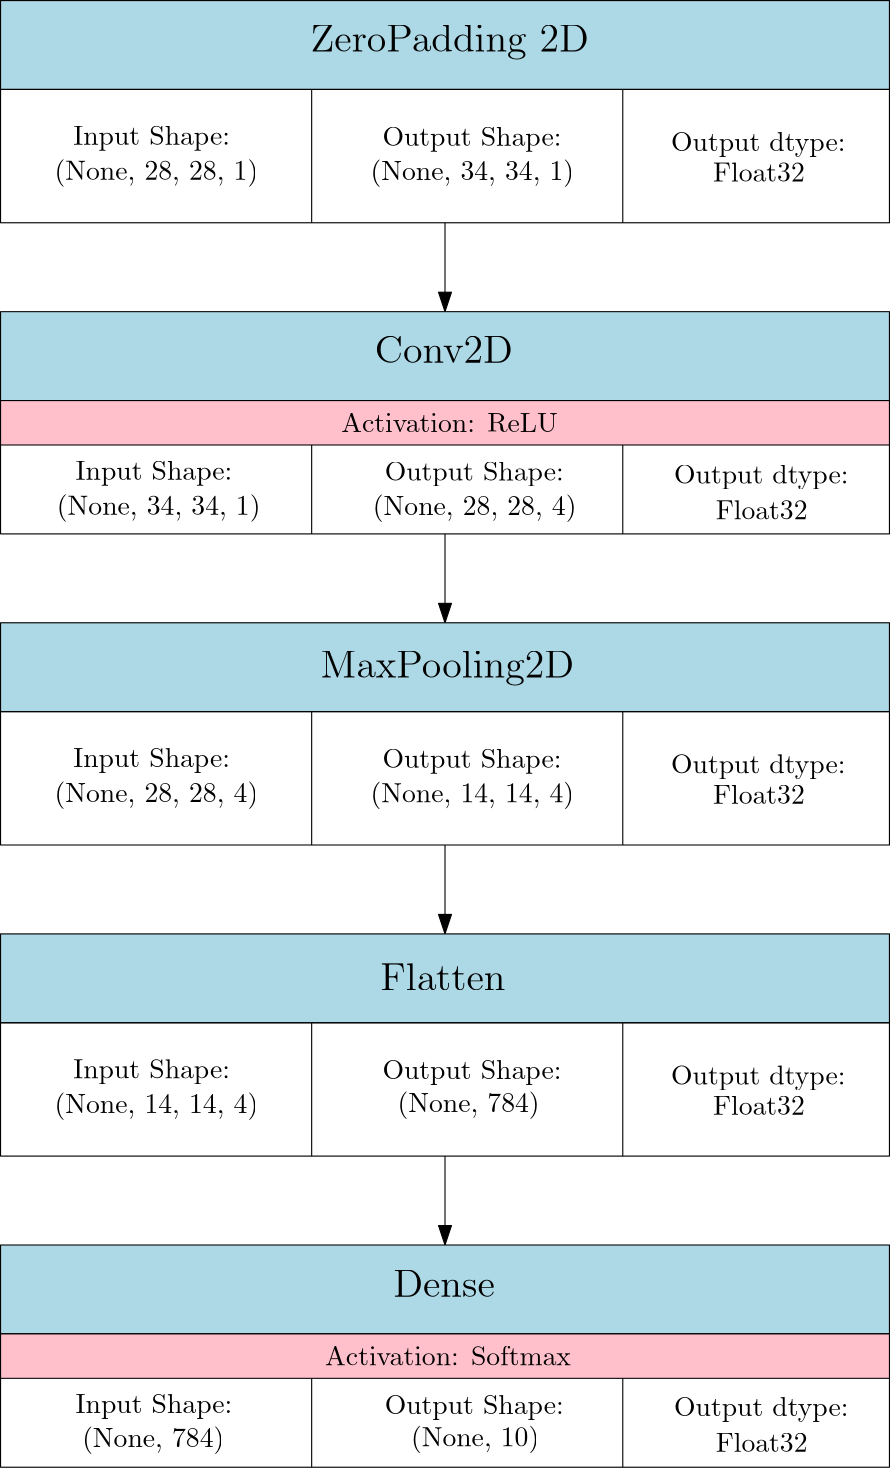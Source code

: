 <?xml version="1.0"?>
<!DOCTYPE ipe SYSTEM "ipe.dtd">
<ipe version="70218" creator="Ipe 7.2.28">
<info created="D:20241216204724" modified="D:20241216210559"/>
<ipestyle name="basic">
<symbol name="arrow/arc(spx)">
<path stroke="sym-stroke" fill="sym-stroke" pen="sym-pen">
0 0 m
-1 0.333 l
-1 -0.333 l
h
</path>
</symbol>
<symbol name="arrow/farc(spx)">
<path stroke="sym-stroke" fill="white" pen="sym-pen">
0 0 m
-1 0.333 l
-1 -0.333 l
h
</path>
</symbol>
<symbol name="arrow/ptarc(spx)">
<path stroke="sym-stroke" fill="sym-stroke" pen="sym-pen">
0 0 m
-1 0.333 l
-0.8 0 l
-1 -0.333 l
h
</path>
</symbol>
<symbol name="arrow/fptarc(spx)">
<path stroke="sym-stroke" fill="white" pen="sym-pen">
0 0 m
-1 0.333 l
-0.8 0 l
-1 -0.333 l
h
</path>
</symbol>
<symbol name="mark/circle(sx)" transformations="translations">
<path fill="sym-stroke">
0.6 0 0 0.6 0 0 e
0.4 0 0 0.4 0 0 e
</path>
</symbol>
<symbol name="mark/disk(sx)" transformations="translations">
<path fill="sym-stroke">
0.6 0 0 0.6 0 0 e
</path>
</symbol>
<symbol name="mark/fdisk(sfx)" transformations="translations">
<group>
<path fill="sym-fill">
0.5 0 0 0.5 0 0 e
</path>
<path fill="sym-stroke" fillrule="eofill">
0.6 0 0 0.6 0 0 e
0.4 0 0 0.4 0 0 e
</path>
</group>
</symbol>
<symbol name="mark/box(sx)" transformations="translations">
<path fill="sym-stroke" fillrule="eofill">
-0.6 -0.6 m
0.6 -0.6 l
0.6 0.6 l
-0.6 0.6 l
h
-0.4 -0.4 m
0.4 -0.4 l
0.4 0.4 l
-0.4 0.4 l
h
</path>
</symbol>
<symbol name="mark/square(sx)" transformations="translations">
<path fill="sym-stroke">
-0.6 -0.6 m
0.6 -0.6 l
0.6 0.6 l
-0.6 0.6 l
h
</path>
</symbol>
<symbol name="mark/fsquare(sfx)" transformations="translations">
<group>
<path fill="sym-fill">
-0.5 -0.5 m
0.5 -0.5 l
0.5 0.5 l
-0.5 0.5 l
h
</path>
<path fill="sym-stroke" fillrule="eofill">
-0.6 -0.6 m
0.6 -0.6 l
0.6 0.6 l
-0.6 0.6 l
h
-0.4 -0.4 m
0.4 -0.4 l
0.4 0.4 l
-0.4 0.4 l
h
</path>
</group>
</symbol>
<symbol name="mark/cross(sx)" transformations="translations">
<group>
<path fill="sym-stroke">
-0.43 -0.57 m
0.57 0.43 l
0.43 0.57 l
-0.57 -0.43 l
h
</path>
<path fill="sym-stroke">
-0.43 0.57 m
0.57 -0.43 l
0.43 -0.57 l
-0.57 0.43 l
h
</path>
</group>
</symbol>
<symbol name="arrow/fnormal(spx)">
<path stroke="sym-stroke" fill="white" pen="sym-pen">
0 0 m
-1 0.333 l
-1 -0.333 l
h
</path>
</symbol>
<symbol name="arrow/pointed(spx)">
<path stroke="sym-stroke" fill="sym-stroke" pen="sym-pen">
0 0 m
-1 0.333 l
-0.8 0 l
-1 -0.333 l
h
</path>
</symbol>
<symbol name="arrow/fpointed(spx)">
<path stroke="sym-stroke" fill="white" pen="sym-pen">
0 0 m
-1 0.333 l
-0.8 0 l
-1 -0.333 l
h
</path>
</symbol>
<symbol name="arrow/linear(spx)">
<path stroke="sym-stroke" pen="sym-pen">
-1 0.333 m
0 0 l
-1 -0.333 l
</path>
</symbol>
<symbol name="arrow/fdouble(spx)">
<path stroke="sym-stroke" fill="white" pen="sym-pen">
0 0 m
-1 0.333 l
-1 -0.333 l
h
-1 0 m
-2 0.333 l
-2 -0.333 l
h
</path>
</symbol>
<symbol name="arrow/double(spx)">
<path stroke="sym-stroke" fill="sym-stroke" pen="sym-pen">
0 0 m
-1 0.333 l
-1 -0.333 l
h
-1 0 m
-2 0.333 l
-2 -0.333 l
h
</path>
</symbol>
<symbol name="arrow/mid-normal(spx)">
<path stroke="sym-stroke" fill="sym-stroke" pen="sym-pen">
0.5 0 m
-0.5 0.333 l
-0.5 -0.333 l
h
</path>
</symbol>
<symbol name="arrow/mid-fnormal(spx)">
<path stroke="sym-stroke" fill="white" pen="sym-pen">
0.5 0 m
-0.5 0.333 l
-0.5 -0.333 l
h
</path>
</symbol>
<symbol name="arrow/mid-pointed(spx)">
<path stroke="sym-stroke" fill="sym-stroke" pen="sym-pen">
0.5 0 m
-0.5 0.333 l
-0.3 0 l
-0.5 -0.333 l
h
</path>
</symbol>
<symbol name="arrow/mid-fpointed(spx)">
<path stroke="sym-stroke" fill="white" pen="sym-pen">
0.5 0 m
-0.5 0.333 l
-0.3 0 l
-0.5 -0.333 l
h
</path>
</symbol>
<symbol name="arrow/mid-double(spx)">
<path stroke="sym-stroke" fill="sym-stroke" pen="sym-pen">
1 0 m
0 0.333 l
0 -0.333 l
h
0 0 m
-1 0.333 l
-1 -0.333 l
h
</path>
</symbol>
<symbol name="arrow/mid-fdouble(spx)">
<path stroke="sym-stroke" fill="white" pen="sym-pen">
1 0 m
0 0.333 l
0 -0.333 l
h
0 0 m
-1 0.333 l
-1 -0.333 l
h
</path>
</symbol>
<anglesize name="22.5 deg" value="22.5"/>
<anglesize name="30 deg" value="30"/>
<anglesize name="45 deg" value="45"/>
<anglesize name="60 deg" value="60"/>
<anglesize name="90 deg" value="90"/>
<arrowsize name="large" value="10"/>
<arrowsize name="small" value="5"/>
<arrowsize name="tiny" value="3"/>
<color name="blue" value="0 0 1"/>
<color name="brown" value="0.647 0.165 0.165"/>
<color name="darkblue" value="0 0 0.545"/>
<color name="darkcyan" value="0 0.545 0.545"/>
<color name="darkgray" value="0.663"/>
<color name="darkgreen" value="0 0.392 0"/>
<color name="darkmagenta" value="0.545 0 0.545"/>
<color name="darkorange" value="1 0.549 0"/>
<color name="darkred" value="0.545 0 0"/>
<color name="gold" value="1 0.843 0"/>
<color name="gray" value="0.745"/>
<color name="green" value="0 1 0"/>
<color name="lightblue" value="0.678 0.847 0.902"/>
<color name="lightcyan" value="0.878 1 1"/>
<color name="lightgray" value="0.827"/>
<color name="lightgreen" value="0.565 0.933 0.565"/>
<color name="lightyellow" value="1 1 0.878"/>
<color name="navy" value="0 0 0.502"/>
<color name="orange" value="1 0.647 0"/>
<color name="pink" value="1 0.753 0.796"/>
<color name="purple" value="0.627 0.125 0.941"/>
<color name="red" value="1 0 0"/>
<color name="seagreen" value="0.18 0.545 0.341"/>
<color name="turquoise" value="0.251 0.878 0.816"/>
<color name="violet" value="0.933 0.51 0.933"/>
<color name="yellow" value="1 1 0"/>
<dashstyle name="dash dot dotted" value="[4 2 1 2 1 2] 0"/>
<dashstyle name="dash dotted" value="[4 2 1 2] 0"/>
<dashstyle name="dashed" value="[4] 0"/>
<dashstyle name="dotted" value="[1 3] 0"/>
<gridsize name="10 pts (~3.5 mm)" value="10"/>
<gridsize name="14 pts (~5 mm)" value="14"/>
<gridsize name="16 pts (~6 mm)" value="16"/>
<gridsize name="20 pts (~7 mm)" value="20"/>
<gridsize name="28 pts (~10 mm)" value="28"/>
<gridsize name="32 pts (~12 mm)" value="32"/>
<gridsize name="4 pts" value="4"/>
<gridsize name="56 pts (~20 mm)" value="56"/>
<gridsize name="8 pts (~3 mm)" value="8"/>
<opacity name="10%" value="0.1"/>
<opacity name="30%" value="0.3"/>
<opacity name="50%" value="0.5"/>
<opacity name="75%" value="0.75"/>
<pen name="fat" value="1.2"/>
<pen name="heavier" value="0.8"/>
<pen name="ultrafat" value="2"/>
<symbolsize name="large" value="5"/>
<symbolsize name="small" value="2"/>
<symbolsize name="tiny" value="1.1"/>
<textsize name="Huge" value="\Huge"/>
<textsize name="LARGE" value="\LARGE"/>
<textsize name="Large" value="\Large"/>
<textsize name="footnote" value="\footnotesize"/>
<textsize name="huge" value="\huge"/>
<textsize name="large" value="\large"/>
<textsize name="script" value="\scriptsize"/>
<textsize name="small" value="\small"/>
<textsize name="tiny" value="\tiny"/>
<textstyle name="center" begin="\begin{center}" end="\end{center}"/>
<textstyle name="item" begin="\begin{itemize}\item{}" end="\end{itemize}"/>
<textstyle name="itemize" begin="\begin{itemize}" end="\end{itemize}"/>
<tiling name="falling" angle="-60" step="4" width="1"/>
<tiling name="rising" angle="30" step="4" width="1"/>
</ipestyle>
<page>
<layer name="alpha"/>
<view layers="alpha" active="alpha"/>
<path layer="alpha" stroke="black" fill="lightblue">
128 704 m
128 672 l
448 672 l
448 704 l
h
</path>
<text matrix="1 0 0 1 -0.426534 -2.34594" transformations="translations" pos="240 688" stroke="black" type="label" width="100.276" height="9.962" depth="2.79" valign="baseline" size="Large">ZeroPadding 2D</text>
<path stroke="black">
128 672 m
128 624 l
448 624 l
448 672 l
h
</path>
<path stroke="black">
240 672 m
240 624 l
</path>
<path stroke="black">
352 624 m
352 672 l
</path>
<text matrix="1 0 0 1 10.1779 -3.93984" transformations="translations" pos="144 656" stroke="black" type="label" width="56.455" height="6.926" depth="1.93" valign="baseline">Input Shape:</text>
<text matrix="1 0 0 1 -28.5639 -0.49248" transformations="translations" pos="176 640" stroke="black" type="label" width="73.336" height="7.473" depth="2.49" valign="baseline"> (None, 28, 28, 1)</text>
<text matrix="1 0 0 1 121.473 -4.23598" transformations="translations" pos="144 656" stroke="black" type="label" width="64.481" height="6.926" depth="1.93" valign="baseline">Output Shape:</text>
<text matrix="1 0 0 1 85.1932 -0.624457" transformations="translations" pos="176 640" stroke="black" type="label" width="73.336" height="7.473" depth="2.49" valign="baseline"> (None, 34, 34, 1)</text>
<text matrix="1 0 0 1 225.386 -6.20619" transformations="translations" pos="144 656" stroke="black" type="label" width="62.82" height="6.926" depth="1.93" valign="baseline">Output dtype:</text>
<text matrix="1 0 0 1 208.477 -1.11723" transformations="translations" pos="176 640" stroke="black" type="label" width="33.071" height="6.918" depth="0" valign="baseline">Float32</text>
<path stroke="black" arrow="normal/normal">
288 624 m
288 592 l
</path>
<path matrix="1 0 0 1 0 -112" stroke="black" fill="lightblue">
128 704 m
128 672 l
448 672 l
448 704 l
h
</path>
<text matrix="1 0 0 1 22.7074 -114.346" transformations="translations" pos="240 688" stroke="black" type="label" width="49.748" height="9.803" depth="0" valign="baseline" size="Large">Conv2D</text>
<path matrix="1 0 0 1 0 -112" stroke="black">
128 672 m
128 624 l
448 624 l
448 672 l
h
</path>
<text matrix="1 0 0 1 11.0091 -124.529" transformations="translations" pos="144 656" stroke="black" type="label" width="56.455" height="6.926" depth="1.93" valign="baseline">Input Shape:</text>
<text matrix="1 0 0 1 -27.7327 -121.081" transformations="translations" pos="176 640" stroke="black" type="label" width="73.336" height="7.473" depth="2.49" valign="baseline"> (None, 34, 34, 1)</text>
<text matrix="1 0 0 1 122.304 -124.825" transformations="translations" pos="144 656" stroke="black" type="label" width="64.481" height="6.926" depth="1.93" valign="baseline">Output Shape:</text>
<text matrix="1 0 0 1 86.0244 -121.213" transformations="translations" pos="176 640" stroke="black" type="label" width="73.336" height="7.473" depth="2.49" valign="baseline"> (None, 28, 28, 4)</text>
<text matrix="1 0 0 1 226.47 -125.874" transformations="translations" pos="144 656" stroke="black" type="label" width="62.82" height="6.926" depth="1.93" valign="baseline">Output dtype:</text>
<text matrix="1 0 0 1 209.464 -122.73" transformations="translations" pos="176 640" stroke="black" type="label" width="33.071" height="6.918" depth="0" valign="baseline">Float32</text>
<path matrix="1 0 0 1 0 -112" stroke="black" arrow="normal/normal">
288 624 m
288 592 l
</path>
<path matrix="1 0 0 1 0 -224" stroke="black" fill="lightblue">
128 704 m
128 672 l
448 672 l
448 704 l
h
</path>
<text matrix="1 0 0 1 3.1753 -227.731" transformations="translations" pos="240 688" stroke="black" type="label" width="91.297" height="9.962" depth="2.79" valign="baseline" size="Large">MaxPooling2D</text>
<path matrix="1 0 0 1 0 -224" stroke="black">
128 672 m
128 624 l
448 624 l
448 672 l
h
</path>
<path matrix="1 0 0 1 0 -224" stroke="black">
240 672 m
240 624 l
</path>
<path matrix="1 0 0 1 0 -224" stroke="black">
352 624 m
352 672 l
</path>
<text matrix="1 0 0 1 10.1779 -227.94" transformations="translations" pos="144 656" stroke="black" type="label" width="56.455" height="6.926" depth="1.93" valign="baseline">Input Shape:</text>
<text matrix="1 0 0 1 -28.5639 -224.492" transformations="translations" pos="176 640" stroke="black" type="label" width="73.336" height="7.473" depth="2.49" valign="baseline"> (None, 28, 28, 4)</text>
<text matrix="1 0 0 1 121.473 -228.236" transformations="translations" pos="144 656" stroke="black" type="label" width="64.481" height="6.926" depth="1.93" valign="baseline">Output Shape:</text>
<text matrix="1 0 0 1 85.1932 -224.624" transformations="translations" pos="176 640" stroke="black" type="label" width="73.336" height="7.473" depth="2.49" valign="baseline"> (None, 14, 14, 4)</text>
<text matrix="1 0 0 1 225.386 -230.206" transformations="translations" pos="144 656" stroke="black" type="label" width="62.82" height="6.926" depth="1.93" valign="baseline">Output dtype:</text>
<text matrix="1 0 0 1 208.477 -225.117" transformations="translations" pos="176 640" stroke="black" type="label" width="33.071" height="6.918" depth="0" valign="baseline">Float32</text>
<path matrix="1 0 0 1 0 -224" stroke="black" arrow="normal/normal">
288 624 m
288 592 l
</path>
<path stroke="black">
240 544 m
240 512 l
</path>
<path stroke="black">
352 544 m
352 512 l
</path>
<path stroke="black" fill="pink">
128 560 m
128 544 l
448 544 l
448 560 l
h
</path>
<text matrix="1 0 0 1 -10.2368 -2.34594" transformations="translations" pos="260.895 551.028" stroke="black" type="label" width="78.041" height="6.808" depth="0" valign="baseline">Activation: ReLU</text>
<path matrix="1 0 0 1 0 -336" stroke="black" fill="lightblue">
128 704 m
128 672 l
448 672 l
448 704 l
h
</path>
<text matrix="1 0 0 1 24.7166 -340.285" transformations="translations" pos="240 688" stroke="black" type="label" width="45.065" height="9.963" depth="0" valign="baseline" size="Large">Flatten</text>
<path matrix="1 0 0 1 0 -336" stroke="black">
128 672 m
128 624 l
448 624 l
448 672 l
h
</path>
<path matrix="1 0 0 1 0 -336" stroke="black">
240 672 m
240 624 l
</path>
<path matrix="1 0 0 1 0 -336" stroke="black">
352 624 m
352 672 l
</path>
<text matrix="1 0 0 1 10.1779 -339.94" transformations="translations" pos="144 656" stroke="black" type="label" width="56.455" height="6.926" depth="1.93" valign="baseline">Input Shape:</text>
<text matrix="1 0 0 1 -28.5639 -336.492" transformations="translations" pos="176 640" stroke="black" type="label" width="73.336" height="7.473" depth="2.49" valign="baseline"> (None, 14, 14, 4)</text>
<text matrix="1 0 0 1 121.473 -340.236" transformations="translations" pos="144 656" stroke="black" type="label" width="64.481" height="6.926" depth="1.93" valign="baseline">Output Shape:</text>
<text matrix="1 0 0 1 94.8786 -336.132" transformations="translations" pos="176 640" stroke="black" type="label" width="51.197" height="7.473" depth="2.49" valign="baseline"> (None, 784)</text>
<text matrix="1 0 0 1 225.386 -342.206" transformations="translations" pos="144 656" stroke="black" type="label" width="62.82" height="6.926" depth="1.93" valign="baseline">Output dtype:</text>
<text matrix="1 0 0 1 208.477 -337.117" transformations="translations" pos="176 640" stroke="black" type="label" width="33.071" height="6.918" depth="0" valign="baseline">Float32</text>
<path matrix="1 0 0 1 0 -336" stroke="black" arrow="normal/normal">
288 624 m
288 592 l
</path>
<path matrix="1 0 0 1 0 -448" stroke="black" fill="lightblue">
128 704 m
128 672 l
448 672 l
448 704 l
h
</path>
<text matrix="1 0 0 1 29.3569 -450.623" transformations="translations" pos="240 688" stroke="black" type="label" width="36.559" height="9.803" depth="0" valign="baseline" size="Large">Dense</text>
<path matrix="1 0 0 1 0 -448" stroke="black">
128 672 m
128 624 l
448 624 l
448 672 l
h
</path>
<text matrix="1 0 0 1 11.0091 -460.529" transformations="translations" pos="144 656" stroke="black" type="label" width="56.455" height="6.926" depth="1.93" valign="baseline">Input Shape:</text>
<text matrix="1 0 0 1 -18.6347 -456.702" transformations="translations" pos="176 640" stroke="black" type="label" width="51.197" height="7.473" depth="2.49" valign="baseline"> (None, 784)</text>
<text matrix="1 0 0 1 122.304 -460.825" transformations="translations" pos="144 656" stroke="black" type="label" width="64.481" height="6.926" depth="1.93" valign="baseline">Output Shape:</text>
<text matrix="1 0 0 1 99.7253 -456.493" transformations="translations" pos="176 640" stroke="black" type="label" width="46.216" height="7.473" depth="2.49" valign="baseline"> (None, 10)</text>
<text matrix="1 0 0 1 226.47 -461.532" transformations="translations" pos="144 656" stroke="black" type="label" width="62.82" height="6.926" depth="1.93" valign="baseline">Output dtype:</text>
<text matrix="1 0 0 1 209.464 -458.388" transformations="translations" pos="176 640" stroke="black" type="label" width="33.071" height="6.918" depth="0" valign="baseline">Float32</text>
<path matrix="1 0 0 1 0 -336" stroke="black">
240 544 m
240 512 l
</path>
<path matrix="1 0 0 1 0 -336" stroke="black">
352 544 m
352 512 l
</path>
<path matrix="1 0 0 1 0 -336" stroke="black" fill="pink">
128 560 m
128 544 l
448 544 l
448 560 l
h
</path>
<text matrix="1 0 0 1 -16.0551 -338.346" transformations="translations" pos="260.895 551.028" stroke="black" type="label" width="88.557" height="6.918" depth="0" valign="baseline">Activation: Softmax</text>
</page>
</ipe>
